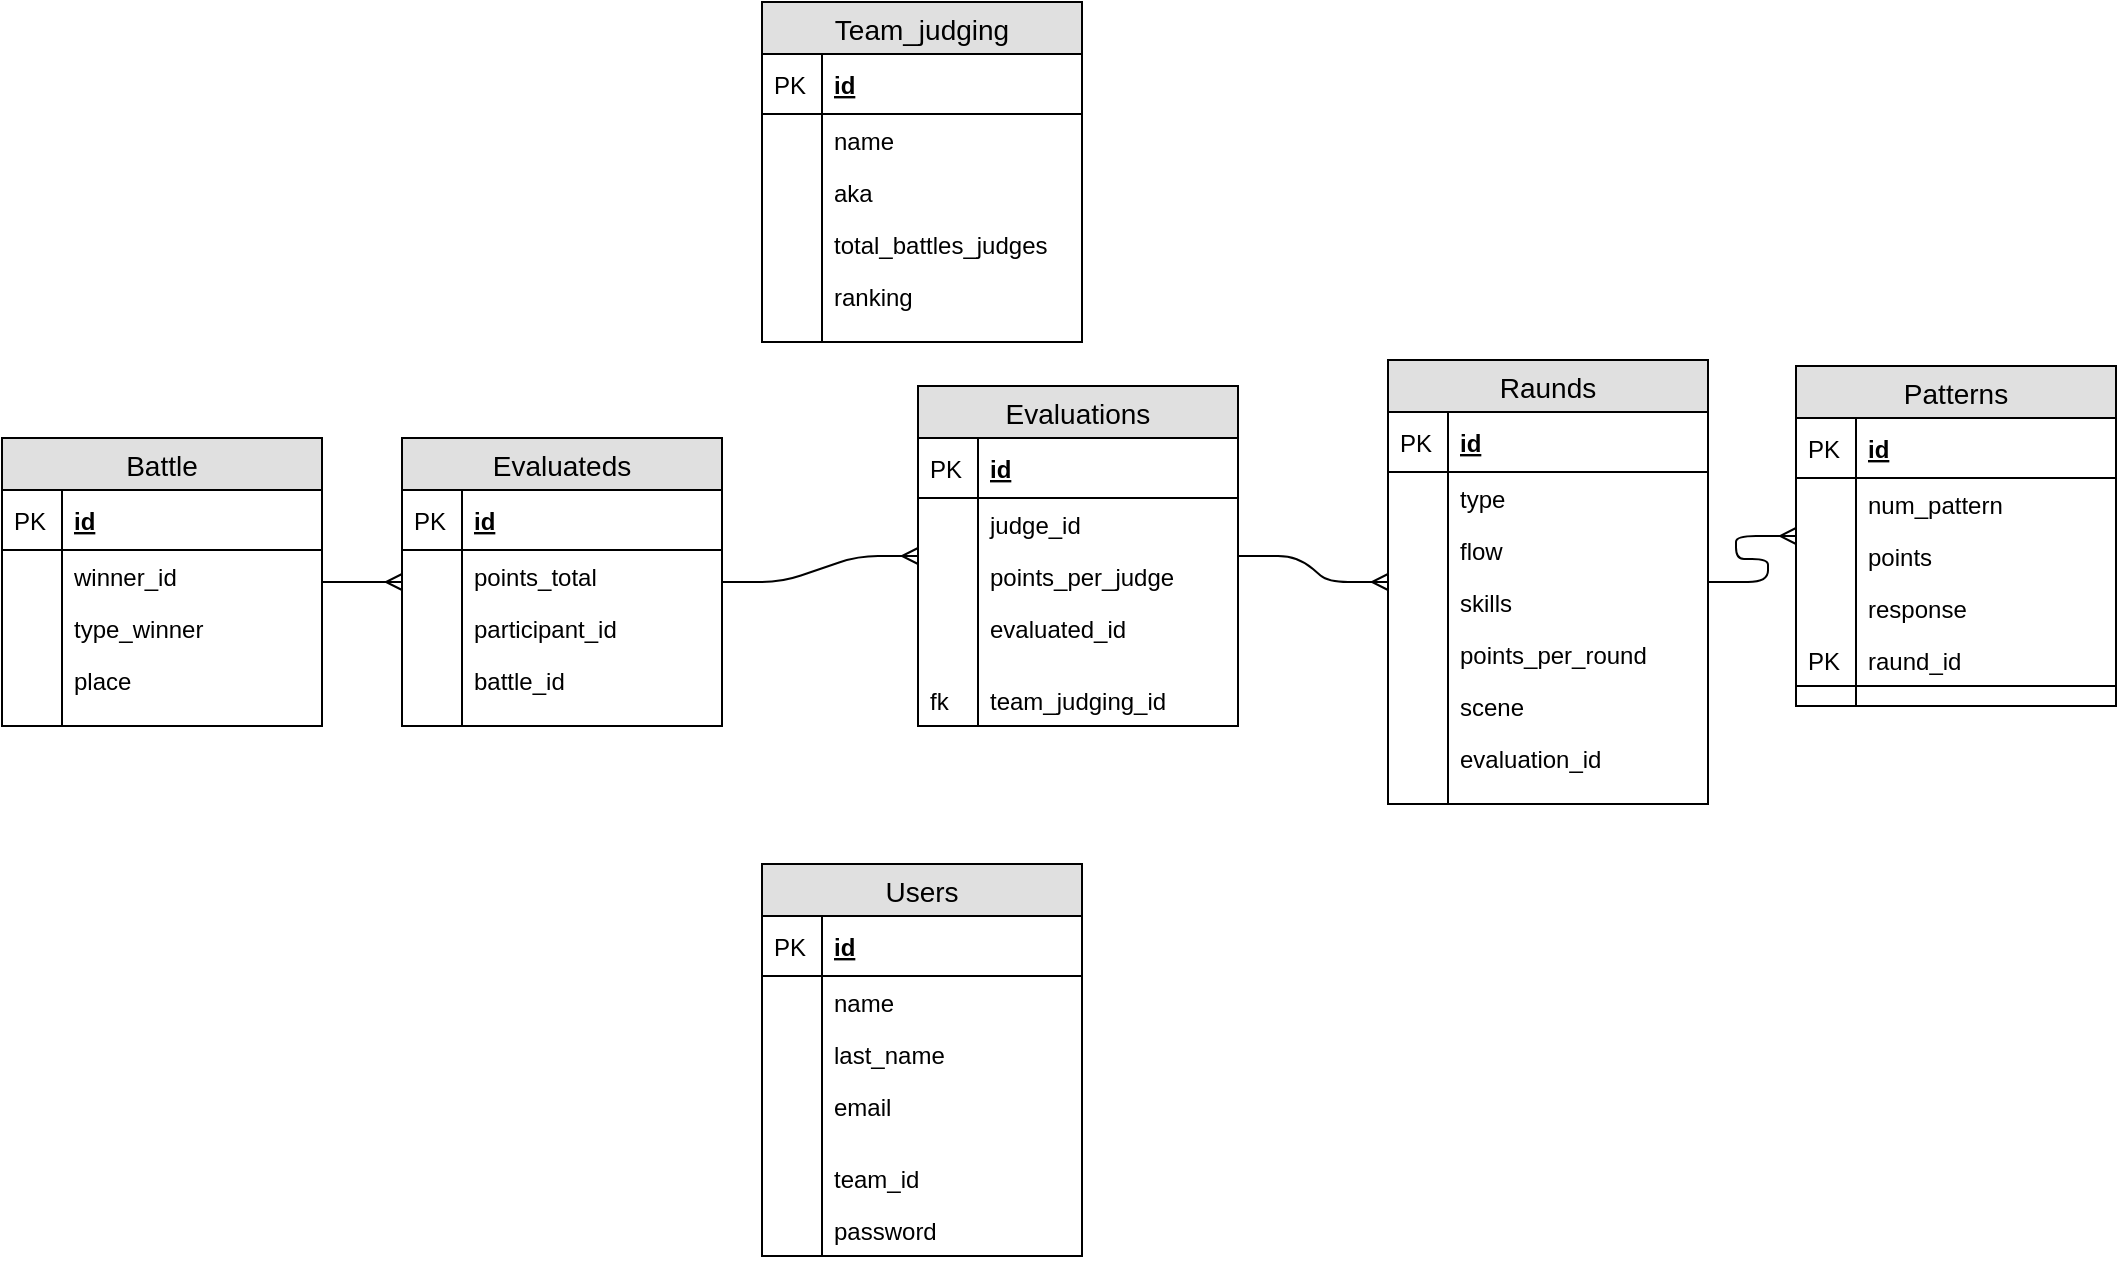 <mxfile version="10.6.7" type="github"><diagram id="P_dayHBU7FzTQVLXTC37" name="Page-1"><mxGraphModel dx="1803" dy="1639" grid="1" gridSize="10" guides="1" tooltips="1" connect="1" arrows="1" fold="1" page="1" pageScale="1" pageWidth="827" pageHeight="1169" math="0" shadow="0"><root><mxCell id="0"/><mxCell id="1" parent="0"/><mxCell id="n6nYAA9s61_G65V7-W_G-1" value="Battle" style="swimlane;fontStyle=0;childLayout=stackLayout;horizontal=1;startSize=26;fillColor=#e0e0e0;horizontalStack=0;resizeParent=1;resizeParentMax=0;resizeLast=0;collapsible=1;marginBottom=0;swimlaneFillColor=#ffffff;align=center;fontSize=14;" parent="1" vertex="1"><mxGeometry x="-70" y="107" width="160" height="144" as="geometry"/></mxCell><mxCell id="n6nYAA9s61_G65V7-W_G-2" value="id" style="shape=partialRectangle;top=0;left=0;right=0;bottom=1;align=left;verticalAlign=middle;fillColor=none;spacingLeft=34;spacingRight=4;overflow=hidden;rotatable=0;points=[[0,0.5],[1,0.5]];portConstraint=eastwest;dropTarget=0;fontStyle=5;fontSize=12;" parent="n6nYAA9s61_G65V7-W_G-1" vertex="1"><mxGeometry y="26" width="160" height="30" as="geometry"/></mxCell><mxCell id="n6nYAA9s61_G65V7-W_G-3" value="PK" style="shape=partialRectangle;top=0;left=0;bottom=0;fillColor=none;align=left;verticalAlign=middle;spacingLeft=4;spacingRight=4;overflow=hidden;rotatable=0;points=[];portConstraint=eastwest;part=1;fontSize=12;" parent="n6nYAA9s61_G65V7-W_G-2" vertex="1" connectable="0"><mxGeometry width="30" height="30" as="geometry"/></mxCell><mxCell id="n6nYAA9s61_G65V7-W_G-6" value="winner_id" style="shape=partialRectangle;top=0;left=0;right=0;bottom=0;align=left;verticalAlign=top;fillColor=none;spacingLeft=34;spacingRight=4;overflow=hidden;rotatable=0;points=[[0,0.5],[1,0.5]];portConstraint=eastwest;dropTarget=0;fontSize=12;" parent="n6nYAA9s61_G65V7-W_G-1" vertex="1"><mxGeometry y="56" width="160" height="26" as="geometry"/></mxCell><mxCell id="n6nYAA9s61_G65V7-W_G-7" value="" style="shape=partialRectangle;top=0;left=0;bottom=0;fillColor=none;align=left;verticalAlign=top;spacingLeft=4;spacingRight=4;overflow=hidden;rotatable=0;points=[];portConstraint=eastwest;part=1;fontSize=12;" parent="n6nYAA9s61_G65V7-W_G-6" vertex="1" connectable="0"><mxGeometry width="30" height="26" as="geometry"/></mxCell><mxCell id="n6nYAA9s61_G65V7-W_G-8" value="type_winner" style="shape=partialRectangle;top=0;left=0;right=0;bottom=0;align=left;verticalAlign=top;fillColor=none;spacingLeft=34;spacingRight=4;overflow=hidden;rotatable=0;points=[[0,0.5],[1,0.5]];portConstraint=eastwest;dropTarget=0;fontSize=12;" parent="n6nYAA9s61_G65V7-W_G-1" vertex="1"><mxGeometry y="82" width="160" height="26" as="geometry"/></mxCell><mxCell id="n6nYAA9s61_G65V7-W_G-9" value="" style="shape=partialRectangle;top=0;left=0;bottom=0;fillColor=none;align=left;verticalAlign=top;spacingLeft=4;spacingRight=4;overflow=hidden;rotatable=0;points=[];portConstraint=eastwest;part=1;fontSize=12;" parent="n6nYAA9s61_G65V7-W_G-8" vertex="1" connectable="0"><mxGeometry width="30" height="26" as="geometry"/></mxCell><mxCell id="n6nYAA9s61_G65V7-W_G-92" value="place" style="shape=partialRectangle;top=0;left=0;right=0;bottom=0;align=left;verticalAlign=top;fillColor=none;spacingLeft=34;spacingRight=4;overflow=hidden;rotatable=0;points=[[0,0.5],[1,0.5]];portConstraint=eastwest;dropTarget=0;fontSize=12;" parent="n6nYAA9s61_G65V7-W_G-1" vertex="1"><mxGeometry y="108" width="160" height="26" as="geometry"/></mxCell><mxCell id="n6nYAA9s61_G65V7-W_G-93" value="" style="shape=partialRectangle;top=0;left=0;bottom=0;fillColor=none;align=left;verticalAlign=top;spacingLeft=4;spacingRight=4;overflow=hidden;rotatable=0;points=[];portConstraint=eastwest;part=1;fontSize=12;" parent="n6nYAA9s61_G65V7-W_G-92" vertex="1" connectable="0"><mxGeometry width="30" height="26" as="geometry"/></mxCell><mxCell id="n6nYAA9s61_G65V7-W_G-10" value="" style="shape=partialRectangle;top=0;left=0;right=0;bottom=0;align=left;verticalAlign=top;fillColor=none;spacingLeft=34;spacingRight=4;overflow=hidden;rotatable=0;points=[[0,0.5],[1,0.5]];portConstraint=eastwest;dropTarget=0;fontSize=12;" parent="n6nYAA9s61_G65V7-W_G-1" vertex="1"><mxGeometry y="134" width="160" height="10" as="geometry"/></mxCell><mxCell id="n6nYAA9s61_G65V7-W_G-11" value="" style="shape=partialRectangle;top=0;left=0;bottom=0;fillColor=none;align=left;verticalAlign=top;spacingLeft=4;spacingRight=4;overflow=hidden;rotatable=0;points=[];portConstraint=eastwest;part=1;fontSize=12;" parent="n6nYAA9s61_G65V7-W_G-10" vertex="1" connectable="0"><mxGeometry width="30" height="10" as="geometry"/></mxCell><mxCell id="n6nYAA9s61_G65V7-W_G-12" value="Users" style="swimlane;fontStyle=0;childLayout=stackLayout;horizontal=1;startSize=26;fillColor=#e0e0e0;horizontalStack=0;resizeParent=1;resizeParentMax=0;resizeLast=0;collapsible=1;marginBottom=0;swimlaneFillColor=#ffffff;align=center;fontSize=14;" parent="1" vertex="1"><mxGeometry x="310" y="320" width="160" height="196" as="geometry"/></mxCell><mxCell id="n6nYAA9s61_G65V7-W_G-13" value="id" style="shape=partialRectangle;top=0;left=0;right=0;bottom=1;align=left;verticalAlign=middle;fillColor=none;spacingLeft=34;spacingRight=4;overflow=hidden;rotatable=0;points=[[0,0.5],[1,0.5]];portConstraint=eastwest;dropTarget=0;fontStyle=5;fontSize=12;" parent="n6nYAA9s61_G65V7-W_G-12" vertex="1"><mxGeometry y="26" width="160" height="30" as="geometry"/></mxCell><mxCell id="n6nYAA9s61_G65V7-W_G-14" value="PK" style="shape=partialRectangle;top=0;left=0;bottom=0;fillColor=none;align=left;verticalAlign=middle;spacingLeft=4;spacingRight=4;overflow=hidden;rotatable=0;points=[];portConstraint=eastwest;part=1;fontSize=12;" parent="n6nYAA9s61_G65V7-W_G-13" vertex="1" connectable="0"><mxGeometry width="30" height="30" as="geometry"/></mxCell><mxCell id="n6nYAA9s61_G65V7-W_G-15" value="name" style="shape=partialRectangle;top=0;left=0;right=0;bottom=0;align=left;verticalAlign=top;fillColor=none;spacingLeft=34;spacingRight=4;overflow=hidden;rotatable=0;points=[[0,0.5],[1,0.5]];portConstraint=eastwest;dropTarget=0;fontSize=12;" parent="n6nYAA9s61_G65V7-W_G-12" vertex="1"><mxGeometry y="56" width="160" height="26" as="geometry"/></mxCell><mxCell id="n6nYAA9s61_G65V7-W_G-16" value="" style="shape=partialRectangle;top=0;left=0;bottom=0;fillColor=none;align=left;verticalAlign=top;spacingLeft=4;spacingRight=4;overflow=hidden;rotatable=0;points=[];portConstraint=eastwest;part=1;fontSize=12;" parent="n6nYAA9s61_G65V7-W_G-15" vertex="1" connectable="0"><mxGeometry width="30" height="26" as="geometry"/></mxCell><mxCell id="n6nYAA9s61_G65V7-W_G-17" value="last_name" style="shape=partialRectangle;top=0;left=0;right=0;bottom=0;align=left;verticalAlign=top;fillColor=none;spacingLeft=34;spacingRight=4;overflow=hidden;rotatable=0;points=[[0,0.5],[1,0.5]];portConstraint=eastwest;dropTarget=0;fontSize=12;" parent="n6nYAA9s61_G65V7-W_G-12" vertex="1"><mxGeometry y="82" width="160" height="26" as="geometry"/></mxCell><mxCell id="n6nYAA9s61_G65V7-W_G-18" value="" style="shape=partialRectangle;top=0;left=0;bottom=0;fillColor=none;align=left;verticalAlign=top;spacingLeft=4;spacingRight=4;overflow=hidden;rotatable=0;points=[];portConstraint=eastwest;part=1;fontSize=12;" parent="n6nYAA9s61_G65V7-W_G-17" vertex="1" connectable="0"><mxGeometry width="30" height="26" as="geometry"/></mxCell><mxCell id="n6nYAA9s61_G65V7-W_G-19" value="email" style="shape=partialRectangle;top=0;left=0;right=0;bottom=0;align=left;verticalAlign=top;fillColor=none;spacingLeft=34;spacingRight=4;overflow=hidden;rotatable=0;points=[[0,0.5],[1,0.5]];portConstraint=eastwest;dropTarget=0;fontSize=12;" parent="n6nYAA9s61_G65V7-W_G-12" vertex="1"><mxGeometry y="108" width="160" height="26" as="geometry"/></mxCell><mxCell id="n6nYAA9s61_G65V7-W_G-20" value="" style="shape=partialRectangle;top=0;left=0;bottom=0;fillColor=none;align=left;verticalAlign=top;spacingLeft=4;spacingRight=4;overflow=hidden;rotatable=0;points=[];portConstraint=eastwest;part=1;fontSize=12;" parent="n6nYAA9s61_G65V7-W_G-19" vertex="1" connectable="0"><mxGeometry width="30" height="26" as="geometry"/></mxCell><mxCell id="n6nYAA9s61_G65V7-W_G-21" value="" style="shape=partialRectangle;top=0;left=0;right=0;bottom=0;align=left;verticalAlign=top;fillColor=none;spacingLeft=34;spacingRight=4;overflow=hidden;rotatable=0;points=[[0,0.5],[1,0.5]];portConstraint=eastwest;dropTarget=0;fontSize=12;" parent="n6nYAA9s61_G65V7-W_G-12" vertex="1"><mxGeometry y="134" width="160" height="10" as="geometry"/></mxCell><mxCell id="n6nYAA9s61_G65V7-W_G-22" value="" style="shape=partialRectangle;top=0;left=0;bottom=0;fillColor=none;align=left;verticalAlign=top;spacingLeft=4;spacingRight=4;overflow=hidden;rotatable=0;points=[];portConstraint=eastwest;part=1;fontSize=12;" parent="n6nYAA9s61_G65V7-W_G-21" vertex="1" connectable="0"><mxGeometry width="30" height="10" as="geometry"/></mxCell><mxCell id="n6nYAA9s61_G65V7-W_G-90" value="team_id" style="shape=partialRectangle;top=0;left=0;right=0;bottom=0;align=left;verticalAlign=top;fillColor=none;spacingLeft=34;spacingRight=4;overflow=hidden;rotatable=0;points=[[0,0.5],[1,0.5]];portConstraint=eastwest;dropTarget=0;fontSize=12;" parent="n6nYAA9s61_G65V7-W_G-12" vertex="1"><mxGeometry y="144" width="160" height="26" as="geometry"/></mxCell><mxCell id="n6nYAA9s61_G65V7-W_G-91" value="" style="shape=partialRectangle;top=0;left=0;bottom=0;fillColor=none;align=left;verticalAlign=top;spacingLeft=4;spacingRight=4;overflow=hidden;rotatable=0;points=[];portConstraint=eastwest;part=1;fontSize=12;" parent="n6nYAA9s61_G65V7-W_G-90" vertex="1" connectable="0"><mxGeometry width="30" height="26" as="geometry"/></mxCell><mxCell id="n6nYAA9s61_G65V7-W_G-88" value="password" style="shape=partialRectangle;top=0;left=0;right=0;bottom=0;align=left;verticalAlign=top;fillColor=none;spacingLeft=34;spacingRight=4;overflow=hidden;rotatable=0;points=[[0,0.5],[1,0.5]];portConstraint=eastwest;dropTarget=0;fontSize=12;" parent="n6nYAA9s61_G65V7-W_G-12" vertex="1"><mxGeometry y="170" width="160" height="26" as="geometry"/></mxCell><mxCell id="n6nYAA9s61_G65V7-W_G-89" value="" style="shape=partialRectangle;top=0;left=0;bottom=0;fillColor=none;align=left;verticalAlign=top;spacingLeft=4;spacingRight=4;overflow=hidden;rotatable=0;points=[];portConstraint=eastwest;part=1;fontSize=12;" parent="n6nYAA9s61_G65V7-W_G-88" vertex="1" connectable="0"><mxGeometry width="30" height="26" as="geometry"/></mxCell><mxCell id="n6nYAA9s61_G65V7-W_G-23" value="Evaluations" style="swimlane;fontStyle=0;childLayout=stackLayout;horizontal=1;startSize=26;fillColor=#e0e0e0;horizontalStack=0;resizeParent=1;resizeParentMax=0;resizeLast=0;collapsible=1;marginBottom=0;swimlaneFillColor=#ffffff;align=center;fontSize=14;" parent="1" vertex="1"><mxGeometry x="388" y="81" width="160" height="170" as="geometry"/></mxCell><mxCell id="n6nYAA9s61_G65V7-W_G-24" value="id" style="shape=partialRectangle;top=0;left=0;right=0;bottom=1;align=left;verticalAlign=middle;fillColor=none;spacingLeft=34;spacingRight=4;overflow=hidden;rotatable=0;points=[[0,0.5],[1,0.5]];portConstraint=eastwest;dropTarget=0;fontStyle=5;fontSize=12;" parent="n6nYAA9s61_G65V7-W_G-23" vertex="1"><mxGeometry y="26" width="160" height="30" as="geometry"/></mxCell><mxCell id="n6nYAA9s61_G65V7-W_G-25" value="PK" style="shape=partialRectangle;top=0;left=0;bottom=0;fillColor=none;align=left;verticalAlign=middle;spacingLeft=4;spacingRight=4;overflow=hidden;rotatable=0;points=[];portConstraint=eastwest;part=1;fontSize=12;" parent="n6nYAA9s61_G65V7-W_G-24" vertex="1" connectable="0"><mxGeometry width="30" height="30" as="geometry"/></mxCell><mxCell id="n6nYAA9s61_G65V7-W_G-40" value="judge_id" style="shape=partialRectangle;top=0;left=0;right=0;bottom=0;align=left;verticalAlign=top;fillColor=none;spacingLeft=34;spacingRight=4;overflow=hidden;rotatable=0;points=[[0,0.5],[1,0.5]];portConstraint=eastwest;dropTarget=0;fontSize=12;" parent="n6nYAA9s61_G65V7-W_G-23" vertex="1"><mxGeometry y="56" width="160" height="26" as="geometry"/></mxCell><mxCell id="n6nYAA9s61_G65V7-W_G-41" value="" style="shape=partialRectangle;top=0;left=0;bottom=0;fillColor=none;align=left;verticalAlign=top;spacingLeft=4;spacingRight=4;overflow=hidden;rotatable=0;points=[];portConstraint=eastwest;part=1;fontSize=12;" parent="n6nYAA9s61_G65V7-W_G-40" vertex="1" connectable="0"><mxGeometry width="30" height="26" as="geometry"/></mxCell><mxCell id="n6nYAA9s61_G65V7-W_G-46" value="points_per_judge" style="shape=partialRectangle;top=0;left=0;right=0;bottom=0;align=left;verticalAlign=top;fillColor=none;spacingLeft=34;spacingRight=4;overflow=hidden;rotatable=0;points=[[0,0.5],[1,0.5]];portConstraint=eastwest;dropTarget=0;fontSize=12;" parent="n6nYAA9s61_G65V7-W_G-23" vertex="1"><mxGeometry y="82" width="160" height="26" as="geometry"/></mxCell><mxCell id="n6nYAA9s61_G65V7-W_G-47" value="" style="shape=partialRectangle;top=0;left=0;bottom=0;fillColor=none;align=left;verticalAlign=top;spacingLeft=4;spacingRight=4;overflow=hidden;rotatable=0;points=[];portConstraint=eastwest;part=1;fontSize=12;" parent="n6nYAA9s61_G65V7-W_G-46" vertex="1" connectable="0"><mxGeometry width="30" height="26" as="geometry"/></mxCell><mxCell id="n6nYAA9s61_G65V7-W_G-42" value="evaluated_id" style="shape=partialRectangle;top=0;left=0;right=0;bottom=0;align=left;verticalAlign=top;fillColor=none;spacingLeft=34;spacingRight=4;overflow=hidden;rotatable=0;points=[[0,0.5],[1,0.5]];portConstraint=eastwest;dropTarget=0;fontSize=12;" parent="n6nYAA9s61_G65V7-W_G-23" vertex="1"><mxGeometry y="108" width="160" height="26" as="geometry"/></mxCell><mxCell id="n6nYAA9s61_G65V7-W_G-43" value="" style="shape=partialRectangle;top=0;left=0;bottom=0;fillColor=none;align=left;verticalAlign=top;spacingLeft=4;spacingRight=4;overflow=hidden;rotatable=0;points=[];portConstraint=eastwest;part=1;fontSize=12;" parent="n6nYAA9s61_G65V7-W_G-42" vertex="1" connectable="0"><mxGeometry width="30" height="26" as="geometry"/></mxCell><mxCell id="n6nYAA9s61_G65V7-W_G-32" value="" style="shape=partialRectangle;top=0;left=0;right=0;bottom=0;align=left;verticalAlign=top;fillColor=none;spacingLeft=34;spacingRight=4;overflow=hidden;rotatable=0;points=[[0,0.5],[1,0.5]];portConstraint=eastwest;dropTarget=0;fontSize=12;" parent="n6nYAA9s61_G65V7-W_G-23" vertex="1"><mxGeometry y="134" width="160" height="10" as="geometry"/></mxCell><mxCell id="n6nYAA9s61_G65V7-W_G-33" value="" style="shape=partialRectangle;top=0;left=0;bottom=0;fillColor=none;align=left;verticalAlign=top;spacingLeft=4;spacingRight=4;overflow=hidden;rotatable=0;points=[];portConstraint=eastwest;part=1;fontSize=12;" parent="n6nYAA9s61_G65V7-W_G-32" vertex="1" connectable="0"><mxGeometry width="30" height="10" as="geometry"/></mxCell><mxCell id="n6nYAA9s61_G65V7-W_G-82" value="team_judging_id" style="shape=partialRectangle;top=0;left=0;right=0;bottom=0;align=left;verticalAlign=top;fillColor=none;spacingLeft=34;spacingRight=4;overflow=hidden;rotatable=0;points=[[0,0.5],[1,0.5]];portConstraint=eastwest;dropTarget=0;fontSize=12;" parent="n6nYAA9s61_G65V7-W_G-23" vertex="1"><mxGeometry y="144" width="160" height="26" as="geometry"/></mxCell><mxCell id="n6nYAA9s61_G65V7-W_G-83" value="fk" style="shape=partialRectangle;top=0;left=0;bottom=0;fillColor=none;align=left;verticalAlign=top;spacingLeft=4;spacingRight=4;overflow=hidden;rotatable=0;points=[];portConstraint=eastwest;part=1;fontSize=12;" parent="n6nYAA9s61_G65V7-W_G-82" vertex="1" connectable="0"><mxGeometry width="30" height="26" as="geometry"/></mxCell><mxCell id="n6nYAA9s61_G65V7-W_G-34" value="" style="edgeStyle=entityRelationEdgeStyle;fontSize=12;html=1;endArrow=ERmany;" parent="1" source="n6nYAA9s61_G65V7-W_G-1" target="_Si_0E2avmkI2tR9PADW-1" edge="1"><mxGeometry width="100" height="100" relative="1" as="geometry"><mxPoint x="110" y="560" as="sourcePoint"/><mxPoint x="210" y="460" as="targetPoint"/></mxGeometry></mxCell><mxCell id="n6nYAA9s61_G65V7-W_G-35" value="Raunds" style="swimlane;fontStyle=0;childLayout=stackLayout;horizontal=1;startSize=26;fillColor=#e0e0e0;horizontalStack=0;resizeParent=1;resizeParentMax=0;resizeLast=0;collapsible=1;marginBottom=0;swimlaneFillColor=#ffffff;align=center;fontSize=14;" parent="1" vertex="1"><mxGeometry x="623" y="68" width="160" height="222" as="geometry"/></mxCell><mxCell id="n6nYAA9s61_G65V7-W_G-36" value="id" style="shape=partialRectangle;top=0;left=0;right=0;bottom=1;align=left;verticalAlign=middle;fillColor=none;spacingLeft=34;spacingRight=4;overflow=hidden;rotatable=0;points=[[0,0.5],[1,0.5]];portConstraint=eastwest;dropTarget=0;fontStyle=5;fontSize=12;" parent="n6nYAA9s61_G65V7-W_G-35" vertex="1"><mxGeometry y="26" width="160" height="30" as="geometry"/></mxCell><mxCell id="n6nYAA9s61_G65V7-W_G-37" value="PK" style="shape=partialRectangle;top=0;left=0;bottom=0;fillColor=none;align=left;verticalAlign=middle;spacingLeft=4;spacingRight=4;overflow=hidden;rotatable=0;points=[];portConstraint=eastwest;part=1;fontSize=12;" parent="n6nYAA9s61_G65V7-W_G-36" vertex="1" connectable="0"><mxGeometry width="30" height="30" as="geometry"/></mxCell><mxCell id="n6nYAA9s61_G65V7-W_G-38" value="type" style="shape=partialRectangle;top=0;left=0;right=0;bottom=0;align=left;verticalAlign=top;fillColor=none;spacingLeft=34;spacingRight=4;overflow=hidden;rotatable=0;points=[[0,0.5],[1,0.5]];portConstraint=eastwest;dropTarget=0;fontSize=12;" parent="n6nYAA9s61_G65V7-W_G-35" vertex="1"><mxGeometry y="56" width="160" height="26" as="geometry"/></mxCell><mxCell id="n6nYAA9s61_G65V7-W_G-39" value="" style="shape=partialRectangle;top=0;left=0;bottom=0;fillColor=none;align=left;verticalAlign=top;spacingLeft=4;spacingRight=4;overflow=hidden;rotatable=0;points=[];portConstraint=eastwest;part=1;fontSize=12;" parent="n6nYAA9s61_G65V7-W_G-38" vertex="1" connectable="0"><mxGeometry width="30" height="26" as="geometry"/></mxCell><mxCell id="n6nYAA9s61_G65V7-W_G-55" value="flow" style="shape=partialRectangle;top=0;left=0;right=0;bottom=0;align=left;verticalAlign=top;fillColor=none;spacingLeft=34;spacingRight=4;overflow=hidden;rotatable=0;points=[[0,0.5],[1,0.5]];portConstraint=eastwest;dropTarget=0;fontSize=12;" parent="n6nYAA9s61_G65V7-W_G-35" vertex="1"><mxGeometry y="82" width="160" height="26" as="geometry"/></mxCell><mxCell id="n6nYAA9s61_G65V7-W_G-56" value="" style="shape=partialRectangle;top=0;left=0;bottom=0;fillColor=none;align=left;verticalAlign=top;spacingLeft=4;spacingRight=4;overflow=hidden;rotatable=0;points=[];portConstraint=eastwest;part=1;fontSize=12;" parent="n6nYAA9s61_G65V7-W_G-55" vertex="1" connectable="0"><mxGeometry width="30" height="26" as="geometry"/></mxCell><mxCell id="n6nYAA9s61_G65V7-W_G-59" value="skills" style="shape=partialRectangle;top=0;left=0;right=0;bottom=0;align=left;verticalAlign=top;fillColor=none;spacingLeft=34;spacingRight=4;overflow=hidden;rotatable=0;points=[[0,0.5],[1,0.5]];portConstraint=eastwest;dropTarget=0;fontSize=12;" parent="n6nYAA9s61_G65V7-W_G-35" vertex="1"><mxGeometry y="108" width="160" height="26" as="geometry"/></mxCell><mxCell id="n6nYAA9s61_G65V7-W_G-60" value="" style="shape=partialRectangle;top=0;left=0;bottom=0;fillColor=none;align=left;verticalAlign=top;spacingLeft=4;spacingRight=4;overflow=hidden;rotatable=0;points=[];portConstraint=eastwest;part=1;fontSize=12;" parent="n6nYAA9s61_G65V7-W_G-59" vertex="1" connectable="0"><mxGeometry width="30" height="26" as="geometry"/></mxCell><mxCell id="n6nYAA9s61_G65V7-W_G-67" value="points_per_round" style="shape=partialRectangle;top=0;left=0;right=0;bottom=0;align=left;verticalAlign=top;fillColor=none;spacingLeft=34;spacingRight=4;overflow=hidden;rotatable=0;points=[[0,0.5],[1,0.5]];portConstraint=eastwest;dropTarget=0;fontSize=12;" parent="n6nYAA9s61_G65V7-W_G-35" vertex="1"><mxGeometry y="134" width="160" height="26" as="geometry"/></mxCell><mxCell id="n6nYAA9s61_G65V7-W_G-68" value="" style="shape=partialRectangle;top=0;left=0;bottom=0;fillColor=none;align=left;verticalAlign=top;spacingLeft=4;spacingRight=4;overflow=hidden;rotatable=0;points=[];portConstraint=eastwest;part=1;fontSize=12;" parent="n6nYAA9s61_G65V7-W_G-67" vertex="1" connectable="0"><mxGeometry width="30" height="26" as="geometry"/></mxCell><mxCell id="n6nYAA9s61_G65V7-W_G-61" value="scene" style="shape=partialRectangle;top=0;left=0;right=0;bottom=0;align=left;verticalAlign=top;fillColor=none;spacingLeft=34;spacingRight=4;overflow=hidden;rotatable=0;points=[[0,0.5],[1,0.5]];portConstraint=eastwest;dropTarget=0;fontSize=12;" parent="n6nYAA9s61_G65V7-W_G-35" vertex="1"><mxGeometry y="160" width="160" height="26" as="geometry"/></mxCell><mxCell id="n6nYAA9s61_G65V7-W_G-62" value="" style="shape=partialRectangle;top=0;left=0;bottom=0;fillColor=none;align=left;verticalAlign=top;spacingLeft=4;spacingRight=4;overflow=hidden;rotatable=0;points=[];portConstraint=eastwest;part=1;fontSize=12;" parent="n6nYAA9s61_G65V7-W_G-61" vertex="1" connectable="0"><mxGeometry width="30" height="26" as="geometry"/></mxCell><mxCell id="n6nYAA9s61_G65V7-W_G-84" value="evaluation_id" style="shape=partialRectangle;top=0;left=0;right=0;bottom=0;align=left;verticalAlign=top;fillColor=none;spacingLeft=34;spacingRight=4;overflow=hidden;rotatable=0;points=[[0,0.5],[1,0.5]];portConstraint=eastwest;dropTarget=0;fontSize=12;" parent="n6nYAA9s61_G65V7-W_G-35" vertex="1"><mxGeometry y="186" width="160" height="26" as="geometry"/></mxCell><mxCell id="n6nYAA9s61_G65V7-W_G-85" value="" style="shape=partialRectangle;top=0;left=0;bottom=0;fillColor=none;align=left;verticalAlign=top;spacingLeft=4;spacingRight=4;overflow=hidden;rotatable=0;points=[];portConstraint=eastwest;part=1;fontSize=12;" parent="n6nYAA9s61_G65V7-W_G-84" vertex="1" connectable="0"><mxGeometry width="30" height="26" as="geometry"/></mxCell><mxCell id="n6nYAA9s61_G65V7-W_G-44" value="" style="shape=partialRectangle;top=0;left=0;right=0;bottom=0;align=left;verticalAlign=top;fillColor=none;spacingLeft=34;spacingRight=4;overflow=hidden;rotatable=0;points=[[0,0.5],[1,0.5]];portConstraint=eastwest;dropTarget=0;fontSize=12;" parent="n6nYAA9s61_G65V7-W_G-35" vertex="1"><mxGeometry y="212" width="160" height="10" as="geometry"/></mxCell><mxCell id="n6nYAA9s61_G65V7-W_G-45" value="" style="shape=partialRectangle;top=0;left=0;bottom=0;fillColor=none;align=left;verticalAlign=top;spacingLeft=4;spacingRight=4;overflow=hidden;rotatable=0;points=[];portConstraint=eastwest;part=1;fontSize=12;" parent="n6nYAA9s61_G65V7-W_G-44" vertex="1" connectable="0"><mxGeometry width="30" height="10" as="geometry"/></mxCell><mxCell id="n6nYAA9s61_G65V7-W_G-48" value="Patterns" style="swimlane;fontStyle=0;childLayout=stackLayout;horizontal=1;startSize=26;fillColor=#e0e0e0;horizontalStack=0;resizeParent=1;resizeParentMax=0;resizeLast=0;collapsible=1;marginBottom=0;swimlaneFillColor=#ffffff;align=center;fontSize=14;" parent="1" vertex="1"><mxGeometry x="827" y="71" width="160" height="170" as="geometry"/></mxCell><mxCell id="n6nYAA9s61_G65V7-W_G-49" value="id" style="shape=partialRectangle;top=0;left=0;right=0;bottom=1;align=left;verticalAlign=middle;fillColor=none;spacingLeft=34;spacingRight=4;overflow=hidden;rotatable=0;points=[[0,0.5],[1,0.5]];portConstraint=eastwest;dropTarget=0;fontStyle=5;fontSize=12;" parent="n6nYAA9s61_G65V7-W_G-48" vertex="1"><mxGeometry y="26" width="160" height="30" as="geometry"/></mxCell><mxCell id="n6nYAA9s61_G65V7-W_G-50" value="PK" style="shape=partialRectangle;top=0;left=0;bottom=0;fillColor=none;align=left;verticalAlign=middle;spacingLeft=4;spacingRight=4;overflow=hidden;rotatable=0;points=[];portConstraint=eastwest;part=1;fontSize=12;" parent="n6nYAA9s61_G65V7-W_G-49" vertex="1" connectable="0"><mxGeometry width="30" height="30" as="geometry"/></mxCell><mxCell id="n6nYAA9s61_G65V7-W_G-51" value="num_pattern" style="shape=partialRectangle;top=0;left=0;right=0;bottom=0;align=left;verticalAlign=top;fillColor=none;spacingLeft=34;spacingRight=4;overflow=hidden;rotatable=0;points=[[0,0.5],[1,0.5]];portConstraint=eastwest;dropTarget=0;fontSize=12;" parent="n6nYAA9s61_G65V7-W_G-48" vertex="1"><mxGeometry y="56" width="160" height="26" as="geometry"/></mxCell><mxCell id="n6nYAA9s61_G65V7-W_G-52" value="" style="shape=partialRectangle;top=0;left=0;bottom=0;fillColor=none;align=left;verticalAlign=top;spacingLeft=4;spacingRight=4;overflow=hidden;rotatable=0;points=[];portConstraint=eastwest;part=1;fontSize=12;" parent="n6nYAA9s61_G65V7-W_G-51" vertex="1" connectable="0"><mxGeometry width="30" height="26" as="geometry"/></mxCell><mxCell id="n6nYAA9s61_G65V7-W_G-53" value="points" style="shape=partialRectangle;top=0;left=0;right=0;bottom=0;align=left;verticalAlign=top;fillColor=none;spacingLeft=34;spacingRight=4;overflow=hidden;rotatable=0;points=[[0,0.5],[1,0.5]];portConstraint=eastwest;dropTarget=0;fontSize=12;" parent="n6nYAA9s61_G65V7-W_G-48" vertex="1"><mxGeometry y="82" width="160" height="26" as="geometry"/></mxCell><mxCell id="n6nYAA9s61_G65V7-W_G-54" value="" style="shape=partialRectangle;top=0;left=0;bottom=0;fillColor=none;align=left;verticalAlign=top;spacingLeft=4;spacingRight=4;overflow=hidden;rotatable=0;points=[];portConstraint=eastwest;part=1;fontSize=12;" parent="n6nYAA9s61_G65V7-W_G-53" vertex="1" connectable="0"><mxGeometry width="30" height="26" as="geometry"/></mxCell><mxCell id="n6nYAA9s61_G65V7-W_G-63" value="response" style="shape=partialRectangle;top=0;left=0;right=0;bottom=0;align=left;verticalAlign=top;fillColor=none;spacingLeft=34;spacingRight=4;overflow=hidden;rotatable=0;points=[[0,0.5],[1,0.5]];portConstraint=eastwest;dropTarget=0;fontSize=12;" parent="n6nYAA9s61_G65V7-W_G-48" vertex="1"><mxGeometry y="108" width="160" height="26" as="geometry"/></mxCell><mxCell id="n6nYAA9s61_G65V7-W_G-64" value="" style="shape=partialRectangle;top=0;left=0;bottom=0;fillColor=none;align=left;verticalAlign=top;spacingLeft=4;spacingRight=4;overflow=hidden;rotatable=0;points=[];portConstraint=eastwest;part=1;fontSize=12;" parent="n6nYAA9s61_G65V7-W_G-63" vertex="1" connectable="0"><mxGeometry width="30" height="26" as="geometry"/></mxCell><mxCell id="n6nYAA9s61_G65V7-W_G-65" value="raund_id" style="shape=partialRectangle;top=0;left=0;right=0;bottom=1;align=left;verticalAlign=top;fillColor=none;spacingLeft=34;spacingRight=4;overflow=hidden;rotatable=0;points=[[0,0.5],[1,0.5]];portConstraint=eastwest;dropTarget=0;fontSize=12;" parent="n6nYAA9s61_G65V7-W_G-48" vertex="1"><mxGeometry y="134" width="160" height="26" as="geometry"/></mxCell><mxCell id="n6nYAA9s61_G65V7-W_G-66" value="PK" style="shape=partialRectangle;top=0;left=0;bottom=0;fillColor=none;align=left;verticalAlign=top;spacingLeft=4;spacingRight=4;overflow=hidden;rotatable=0;points=[];portConstraint=eastwest;part=1;fontSize=12;" parent="n6nYAA9s61_G65V7-W_G-65" vertex="1" connectable="0"><mxGeometry width="30" height="26" as="geometry"/></mxCell><mxCell id="n6nYAA9s61_G65V7-W_G-57" value="" style="shape=partialRectangle;top=0;left=0;right=0;bottom=0;align=left;verticalAlign=top;fillColor=none;spacingLeft=34;spacingRight=4;overflow=hidden;rotatable=0;points=[[0,0.5],[1,0.5]];portConstraint=eastwest;dropTarget=0;fontSize=12;" parent="n6nYAA9s61_G65V7-W_G-48" vertex="1"><mxGeometry y="160" width="160" height="10" as="geometry"/></mxCell><mxCell id="n6nYAA9s61_G65V7-W_G-58" value="" style="shape=partialRectangle;top=0;left=0;bottom=0;fillColor=none;align=left;verticalAlign=top;spacingLeft=4;spacingRight=4;overflow=hidden;rotatable=0;points=[];portConstraint=eastwest;part=1;fontSize=12;" parent="n6nYAA9s61_G65V7-W_G-57" vertex="1" connectable="0"><mxGeometry width="30" height="10" as="geometry"/></mxCell><mxCell id="n6nYAA9s61_G65V7-W_G-69" value="Team_judging" style="swimlane;fontStyle=0;childLayout=stackLayout;horizontal=1;startSize=26;fillColor=#e0e0e0;horizontalStack=0;resizeParent=1;resizeParentMax=0;resizeLast=0;collapsible=1;marginBottom=0;swimlaneFillColor=#ffffff;align=center;fontSize=14;" parent="1" vertex="1"><mxGeometry x="310" y="-111" width="160" height="170" as="geometry"/></mxCell><mxCell id="n6nYAA9s61_G65V7-W_G-70" value="id" style="shape=partialRectangle;top=0;left=0;right=0;bottom=1;align=left;verticalAlign=middle;fillColor=none;spacingLeft=34;spacingRight=4;overflow=hidden;rotatable=0;points=[[0,0.5],[1,0.5]];portConstraint=eastwest;dropTarget=0;fontStyle=5;fontSize=12;" parent="n6nYAA9s61_G65V7-W_G-69" vertex="1"><mxGeometry y="26" width="160" height="30" as="geometry"/></mxCell><mxCell id="n6nYAA9s61_G65V7-W_G-71" value="PK" style="shape=partialRectangle;top=0;left=0;bottom=0;fillColor=none;align=left;verticalAlign=middle;spacingLeft=4;spacingRight=4;overflow=hidden;rotatable=0;points=[];portConstraint=eastwest;part=1;fontSize=12;" parent="n6nYAA9s61_G65V7-W_G-70" vertex="1" connectable="0"><mxGeometry width="30" height="30" as="geometry"/></mxCell><mxCell id="n6nYAA9s61_G65V7-W_G-72" value="name" style="shape=partialRectangle;top=0;left=0;right=0;bottom=0;align=left;verticalAlign=top;fillColor=none;spacingLeft=34;spacingRight=4;overflow=hidden;rotatable=0;points=[[0,0.5],[1,0.5]];portConstraint=eastwest;dropTarget=0;fontSize=12;" parent="n6nYAA9s61_G65V7-W_G-69" vertex="1"><mxGeometry y="56" width="160" height="26" as="geometry"/></mxCell><mxCell id="n6nYAA9s61_G65V7-W_G-73" value="" style="shape=partialRectangle;top=0;left=0;bottom=0;fillColor=none;align=left;verticalAlign=top;spacingLeft=4;spacingRight=4;overflow=hidden;rotatable=0;points=[];portConstraint=eastwest;part=1;fontSize=12;" parent="n6nYAA9s61_G65V7-W_G-72" vertex="1" connectable="0"><mxGeometry width="30" height="26" as="geometry"/></mxCell><mxCell id="n6nYAA9s61_G65V7-W_G-74" value="aka" style="shape=partialRectangle;top=0;left=0;right=0;bottom=0;align=left;verticalAlign=top;fillColor=none;spacingLeft=34;spacingRight=4;overflow=hidden;rotatable=0;points=[[0,0.5],[1,0.5]];portConstraint=eastwest;dropTarget=0;fontSize=12;" parent="n6nYAA9s61_G65V7-W_G-69" vertex="1"><mxGeometry y="82" width="160" height="26" as="geometry"/></mxCell><mxCell id="n6nYAA9s61_G65V7-W_G-75" value="" style="shape=partialRectangle;top=0;left=0;bottom=0;fillColor=none;align=left;verticalAlign=top;spacingLeft=4;spacingRight=4;overflow=hidden;rotatable=0;points=[];portConstraint=eastwest;part=1;fontSize=12;" parent="n6nYAA9s61_G65V7-W_G-74" vertex="1" connectable="0"><mxGeometry width="30" height="26" as="geometry"/></mxCell><mxCell id="n6nYAA9s61_G65V7-W_G-76" value="total_battles_judges" style="shape=partialRectangle;top=0;left=0;right=0;bottom=0;align=left;verticalAlign=top;fillColor=none;spacingLeft=34;spacingRight=4;overflow=hidden;rotatable=0;points=[[0,0.5],[1,0.5]];portConstraint=eastwest;dropTarget=0;fontSize=12;" parent="n6nYAA9s61_G65V7-W_G-69" vertex="1"><mxGeometry y="108" width="160" height="26" as="geometry"/></mxCell><mxCell id="n6nYAA9s61_G65V7-W_G-77" value="" style="shape=partialRectangle;top=0;left=0;bottom=0;fillColor=none;align=left;verticalAlign=top;spacingLeft=4;spacingRight=4;overflow=hidden;rotatable=0;points=[];portConstraint=eastwest;part=1;fontSize=12;" parent="n6nYAA9s61_G65V7-W_G-76" vertex="1" connectable="0"><mxGeometry width="30" height="26" as="geometry"/></mxCell><mxCell id="n6nYAA9s61_G65V7-W_G-80" value="ranking" style="shape=partialRectangle;top=0;left=0;right=0;bottom=0;align=left;verticalAlign=top;fillColor=none;spacingLeft=34;spacingRight=4;overflow=hidden;rotatable=0;points=[[0,0.5],[1,0.5]];portConstraint=eastwest;dropTarget=0;fontSize=12;" parent="n6nYAA9s61_G65V7-W_G-69" vertex="1"><mxGeometry y="134" width="160" height="26" as="geometry"/></mxCell><mxCell id="n6nYAA9s61_G65V7-W_G-81" value="" style="shape=partialRectangle;top=0;left=0;bottom=0;fillColor=none;align=left;verticalAlign=top;spacingLeft=4;spacingRight=4;overflow=hidden;rotatable=0;points=[];portConstraint=eastwest;part=1;fontSize=12;" parent="n6nYAA9s61_G65V7-W_G-80" vertex="1" connectable="0"><mxGeometry width="30" height="26" as="geometry"/></mxCell><mxCell id="n6nYAA9s61_G65V7-W_G-78" value="" style="shape=partialRectangle;top=0;left=0;right=0;bottom=0;align=left;verticalAlign=top;fillColor=none;spacingLeft=34;spacingRight=4;overflow=hidden;rotatable=0;points=[[0,0.5],[1,0.5]];portConstraint=eastwest;dropTarget=0;fontSize=12;" parent="n6nYAA9s61_G65V7-W_G-69" vertex="1"><mxGeometry y="160" width="160" height="10" as="geometry"/></mxCell><mxCell id="n6nYAA9s61_G65V7-W_G-79" value="" style="shape=partialRectangle;top=0;left=0;bottom=0;fillColor=none;align=left;verticalAlign=top;spacingLeft=4;spacingRight=4;overflow=hidden;rotatable=0;points=[];portConstraint=eastwest;part=1;fontSize=12;" parent="n6nYAA9s61_G65V7-W_G-78" vertex="1" connectable="0"><mxGeometry width="30" height="10" as="geometry"/></mxCell><mxCell id="n6nYAA9s61_G65V7-W_G-86" value="" style="edgeStyle=entityRelationEdgeStyle;fontSize=12;html=1;endArrow=ERmany;" parent="1" source="n6nYAA9s61_G65V7-W_G-23" target="n6nYAA9s61_G65V7-W_G-35" edge="1"><mxGeometry width="100" height="100" relative="1" as="geometry"><mxPoint x="310" y="590" as="sourcePoint"/><mxPoint x="410" y="490" as="targetPoint"/></mxGeometry></mxCell><mxCell id="n6nYAA9s61_G65V7-W_G-87" value="" style="edgeStyle=entityRelationEdgeStyle;fontSize=12;html=1;endArrow=ERmany;" parent="1" source="n6nYAA9s61_G65V7-W_G-35" target="n6nYAA9s61_G65V7-W_G-48" edge="1"><mxGeometry width="100" height="100" relative="1" as="geometry"><mxPoint x="380" y="590" as="sourcePoint"/><mxPoint x="480" y="490" as="targetPoint"/></mxGeometry></mxCell><mxCell id="_Si_0E2avmkI2tR9PADW-1" value="Evaluateds" style="swimlane;fontStyle=0;childLayout=stackLayout;horizontal=1;startSize=26;fillColor=#e0e0e0;horizontalStack=0;resizeParent=1;resizeParentMax=0;resizeLast=0;collapsible=1;marginBottom=0;swimlaneFillColor=#ffffff;align=center;fontSize=14;" vertex="1" parent="1"><mxGeometry x="130" y="107" width="160" height="144" as="geometry"/></mxCell><mxCell id="_Si_0E2avmkI2tR9PADW-2" value="id" style="shape=partialRectangle;top=0;left=0;right=0;bottom=1;align=left;verticalAlign=middle;fillColor=none;spacingLeft=34;spacingRight=4;overflow=hidden;rotatable=0;points=[[0,0.5],[1,0.5]];portConstraint=eastwest;dropTarget=0;fontStyle=5;fontSize=12;" vertex="1" parent="_Si_0E2avmkI2tR9PADW-1"><mxGeometry y="26" width="160" height="30" as="geometry"/></mxCell><mxCell id="_Si_0E2avmkI2tR9PADW-3" value="PK" style="shape=partialRectangle;top=0;left=0;bottom=0;fillColor=none;align=left;verticalAlign=middle;spacingLeft=4;spacingRight=4;overflow=hidden;rotatable=0;points=[];portConstraint=eastwest;part=1;fontSize=12;" vertex="1" connectable="0" parent="_Si_0E2avmkI2tR9PADW-2"><mxGeometry width="30" height="30" as="geometry"/></mxCell><mxCell id="_Si_0E2avmkI2tR9PADW-4" value="points_total" style="shape=partialRectangle;top=0;left=0;right=0;bottom=0;align=left;verticalAlign=top;fillColor=none;spacingLeft=34;spacingRight=4;overflow=hidden;rotatable=0;points=[[0,0.5],[1,0.5]];portConstraint=eastwest;dropTarget=0;fontSize=12;" vertex="1" parent="_Si_0E2avmkI2tR9PADW-1"><mxGeometry y="56" width="160" height="26" as="geometry"/></mxCell><mxCell id="_Si_0E2avmkI2tR9PADW-5" value="" style="shape=partialRectangle;top=0;left=0;bottom=0;fillColor=none;align=left;verticalAlign=top;spacingLeft=4;spacingRight=4;overflow=hidden;rotatable=0;points=[];portConstraint=eastwest;part=1;fontSize=12;" vertex="1" connectable="0" parent="_Si_0E2avmkI2tR9PADW-4"><mxGeometry width="30" height="26" as="geometry"/></mxCell><mxCell id="_Si_0E2avmkI2tR9PADW-6" value="participant_id" style="shape=partialRectangle;top=0;left=0;right=0;bottom=0;align=left;verticalAlign=top;fillColor=none;spacingLeft=34;spacingRight=4;overflow=hidden;rotatable=0;points=[[0,0.5],[1,0.5]];portConstraint=eastwest;dropTarget=0;fontSize=12;" vertex="1" parent="_Si_0E2avmkI2tR9PADW-1"><mxGeometry y="82" width="160" height="26" as="geometry"/></mxCell><mxCell id="_Si_0E2avmkI2tR9PADW-7" value="" style="shape=partialRectangle;top=0;left=0;bottom=0;fillColor=none;align=left;verticalAlign=top;spacingLeft=4;spacingRight=4;overflow=hidden;rotatable=0;points=[];portConstraint=eastwest;part=1;fontSize=12;" vertex="1" connectable="0" parent="_Si_0E2avmkI2tR9PADW-6"><mxGeometry width="30" height="26" as="geometry"/></mxCell><mxCell id="_Si_0E2avmkI2tR9PADW-8" value="battle_id" style="shape=partialRectangle;top=0;left=0;right=0;bottom=0;align=left;verticalAlign=top;fillColor=none;spacingLeft=34;spacingRight=4;overflow=hidden;rotatable=0;points=[[0,0.5],[1,0.5]];portConstraint=eastwest;dropTarget=0;fontSize=12;" vertex="1" parent="_Si_0E2avmkI2tR9PADW-1"><mxGeometry y="108" width="160" height="26" as="geometry"/></mxCell><mxCell id="_Si_0E2avmkI2tR9PADW-9" value="" style="shape=partialRectangle;top=0;left=0;bottom=0;fillColor=none;align=left;verticalAlign=top;spacingLeft=4;spacingRight=4;overflow=hidden;rotatable=0;points=[];portConstraint=eastwest;part=1;fontSize=12;" vertex="1" connectable="0" parent="_Si_0E2avmkI2tR9PADW-8"><mxGeometry width="30" height="26" as="geometry"/></mxCell><mxCell id="_Si_0E2avmkI2tR9PADW-10" value="" style="shape=partialRectangle;top=0;left=0;right=0;bottom=0;align=left;verticalAlign=top;fillColor=none;spacingLeft=34;spacingRight=4;overflow=hidden;rotatable=0;points=[[0,0.5],[1,0.5]];portConstraint=eastwest;dropTarget=0;fontSize=12;" vertex="1" parent="_Si_0E2avmkI2tR9PADW-1"><mxGeometry y="134" width="160" height="10" as="geometry"/></mxCell><mxCell id="_Si_0E2avmkI2tR9PADW-11" value="" style="shape=partialRectangle;top=0;left=0;bottom=0;fillColor=none;align=left;verticalAlign=top;spacingLeft=4;spacingRight=4;overflow=hidden;rotatable=0;points=[];portConstraint=eastwest;part=1;fontSize=12;" vertex="1" connectable="0" parent="_Si_0E2avmkI2tR9PADW-10"><mxGeometry width="30" height="10" as="geometry"/></mxCell><mxCell id="_Si_0E2avmkI2tR9PADW-13" value="" style="edgeStyle=entityRelationEdgeStyle;fontSize=12;html=1;endArrow=ERmany;" edge="1" parent="1" source="_Si_0E2avmkI2tR9PADW-1" target="n6nYAA9s61_G65V7-W_G-23"><mxGeometry width="100" height="100" relative="1" as="geometry"><mxPoint x="-70" y="640" as="sourcePoint"/><mxPoint x="30" y="540" as="targetPoint"/></mxGeometry></mxCell></root></mxGraphModel></diagram></mxfile>